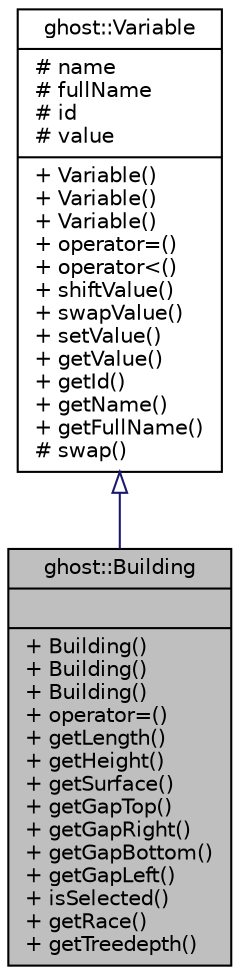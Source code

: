 digraph "ghost::Building"
{
  edge [fontname="Helvetica",fontsize="10",labelfontname="Helvetica",labelfontsize="10"];
  node [fontname="Helvetica",fontsize="10",shape=record];
  Node1 [label="{ghost::Building\n||+ Building()\l+ Building()\l+ Building()\l+ operator=()\l+ getLength()\l+ getHeight()\l+ getSurface()\l+ getGapTop()\l+ getGapRight()\l+ getGapBottom()\l+ getGapLeft()\l+ isSelected()\l+ getRace()\l+ getTreedepth()\l}",height=0.2,width=0.4,color="black", fillcolor="grey75", style="filled" fontcolor="black"];
  Node2 -> Node1 [dir="back",color="midnightblue",fontsize="10",style="solid",arrowtail="onormal",fontname="Helvetica"];
  Node2 [label="{ghost::Variable\n|# name\l# fullName\l# id\l# value\l|+ Variable()\l+ Variable()\l+ Variable()\l+ operator=()\l+ operator\<()\l+ shiftValue()\l+ swapValue()\l+ setValue()\l+ getValue()\l+ getId()\l+ getName()\l+ getFullName()\l# swap()\l}",height=0.2,width=0.4,color="black", fillcolor="white", style="filled",URL="$classghost_1_1Variable.html",tooltip="Variable is the class encoding the variables of your CSP. "];
}
